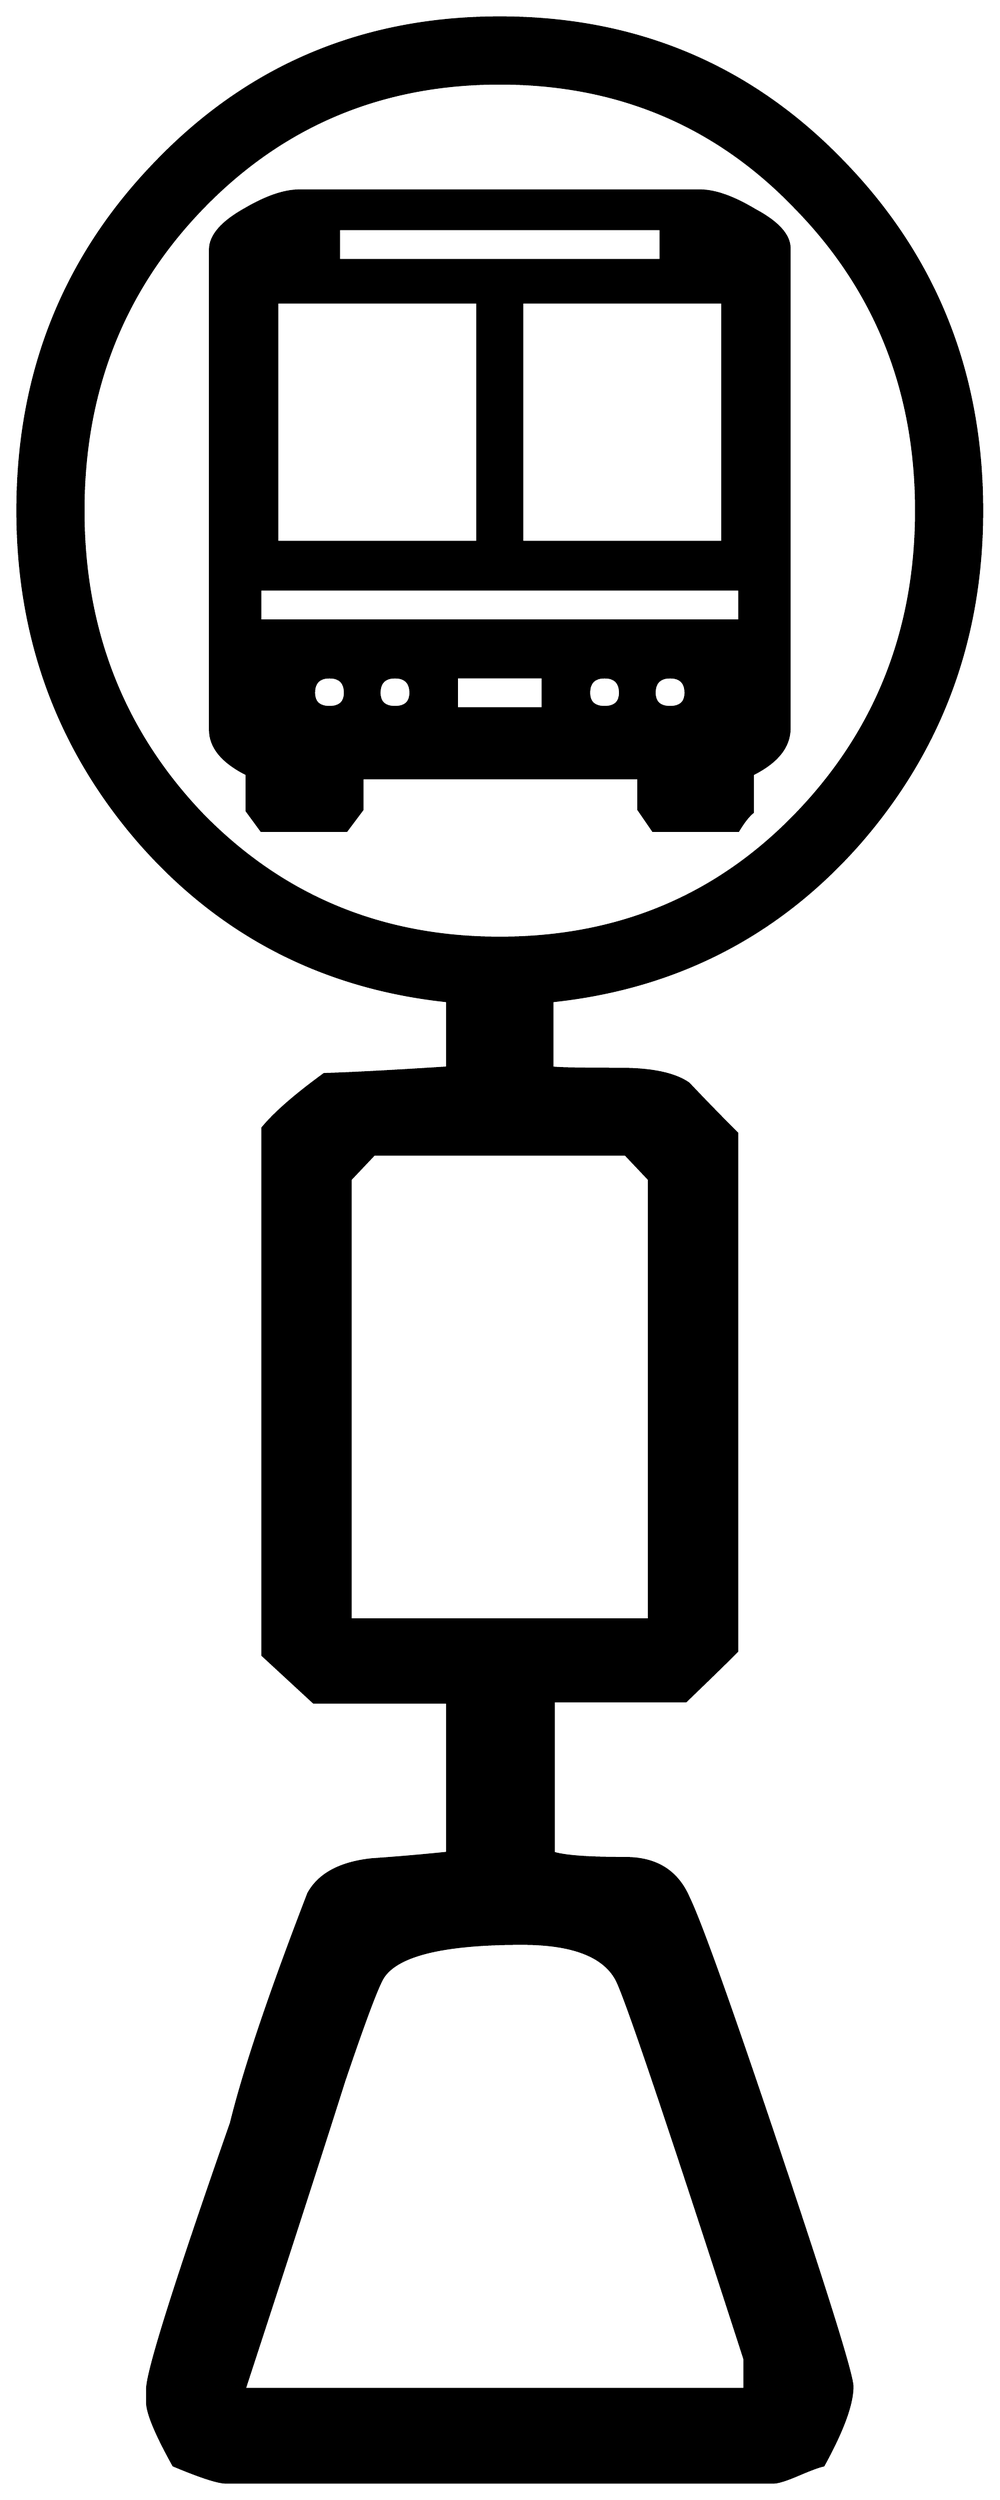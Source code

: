 


\begin{tikzpicture}[y=0.80pt, x=0.80pt, yscale=-1.0, xscale=1.0, inner sep=0pt, outer sep=0pt]
\begin{scope}[shift={(100.0,1713.0)},nonzero rule]
  \path[draw=.,fill=.,line width=1.600pt] (818.0,-1153.0) ..
    controls (818.0,-1055.667) and (787.0,-971.333) ..
    (725.0,-900.0) .. controls (663.0,-829.333) and (584.667,-789.0)
    .. (490.0,-779.0) -- (490.0,-728.0) .. controls
    (494.667,-727.333) and (512.0,-727.0) .. (542.0,-727.0) ..
    controls (566.0,-727.0) and (583.333,-723.333) .. (594.0,-716.0)
    .. controls (606.0,-703.333) and (618.333,-690.667) ..
    (631.0,-678.0) -- (631.0,-283.0) .. controls (622.333,-274.333)
    and (609.333,-261.667) .. (592.0,-245.0) -- (491.0,-245.0) --
    (491.0,-129.0) .. controls (499.667,-126.333) and (518.0,-125.0)
    .. (546.0,-125.0) .. controls (569.333,-125.0) and
    (585.333,-115.0) .. (594.0,-95.0) .. controls (603.333,-75.667)
    and (626.333,-11.333) .. (663.0,98.0) .. controls (700.333,209.333)
    and (719.0,269.333) .. (719.0,278.0) .. controls (719.0,291.333)
    and (711.667,311.333) .. (697.0,338.0) .. controls (693.667,338.667)
    and (687.333,341.0) .. (678.0,345.0) .. controls (668.667,349.0)
    and (662.333,351.0) .. (659.0,351.0) -- (241.0,351.0) ..
    controls (235.0,351.0) and (221.667,346.667) .. (201.0,338.0) ..
    controls (187.667,314.0) and (181.0,298.0) .. (181.0,290.0) --
    (181.0,280.0) .. controls (181.0,266.667) and (202.333,199.0) ..
    (245.0,77.0) .. controls (255.0,36.333) and (274.667,-22.0) ..
    (304.0,-98.0) .. controls (312.0,-112.667) and (328.0,-121.333)
    .. (352.0,-124.0) .. controls (371.333,-125.333) and
    (390.667,-127.0) .. (410.0,-129.0) -- (410.0,-244.0) --
    (308.0,-244.0) .. controls (299.333,-252.0) and (286.333,-264.0)
    .. (269.0,-280.0) -- (269.0,-682.0) .. controls
    (278.333,-693.333) and (294.0,-707.0) .. (316.0,-723.0) ..
    controls (337.333,-723.667) and (368.667,-725.333) .. (410.0,-728.0)
    -- (410.0,-779.0) .. controls (315.333,-789.0) and
    (237.0,-829.333) .. (175.0,-900.0) .. controls (113.0,-971.333)
    and (82.0,-1055.667) .. (82.0,-1153.0) .. controls
    (82.0,-1257.667) and (117.333,-1346.333) .. (188.0,-1419.0) ..
    controls (258.667,-1492.333) and (346.0,-1529.0) ..
    (450.0,-1529.0) .. controls (554.0,-1529.0) and
    (641.333,-1492.333) .. (712.0,-1419.0) .. controls
    (782.667,-1346.333) and (818.0,-1257.667) .. (818.0,-1153.0) --
    cycle(768.0,-1153.0) .. controls (768.0,-1244.333) and
    (737.333,-1321.333) .. (676.0,-1384.0) .. controls
    (615.333,-1447.333) and (540.0,-1479.0) .. (450.0,-1479.0) ..
    controls (360.0,-1479.0) and (284.333,-1447.333) ..
    (223.0,-1384.0) .. controls (162.333,-1321.333) and
    (132.0,-1244.333) .. (132.0,-1153.0) .. controls
    (132.0,-1061.667) and (162.333,-984.333) .. (223.0,-921.0) ..
    controls (284.333,-858.333) and (360.0,-827.0) .. (450.0,-827.0)
    .. controls (540.0,-827.0) and (615.333,-858.333) ..
    (676.0,-921.0) .. controls (737.333,-984.333) and
    (768.0,-1061.667) .. (768.0,-1153.0) -- cycle(564.0,-307.0) --
    (564.0,-643.0) -- (546.0,-662.0) -- (354.0,-662.0) --
    (336.0,-643.0) -- (336.0,-307.0) -- (564.0,-307.0) --
    cycle(637.0,280.0) -- (637.0,257.0) .. controls (578.333,75.667)
    and (545.667,-21.0) .. (539.0,-33.0) .. controls (529.0,-51.0)
    and (505.0,-60.0) .. (467.0,-60.0) .. controls (405.667,-60.0)
    and (370.0,-51.0) .. (360.0,-33.0) .. controls (355.333,-24.333)
    and (345.667,1.667) .. (331.0,45.0) .. controls (314.333,97.667) and
    (289.0,176.0) .. (255.0,280.0) -- (637.0,280.0) --
    cycle(671.0,-987.0) .. controls (671.0,-973.0) and
    (661.667,-961.333) .. (643.0,-952.0) -- (643.0,-923.0) ..
    controls (639.667,-920.333) and (636.0,-915.667) .. (632.0,-909.0)
    -- (567.0,-909.0) -- (556.0,-925.0) -- (556.0,-949.0) --
    (345.0,-949.0) -- (345.0,-925.0) -- (333.0,-909.0) --
    (268.0,-909.0) -- (257.0,-924.0) -- (257.0,-952.0) ..
    controls (238.333,-961.333) and (229.0,-972.667) .. (229.0,-986.0)
    -- (229.0,-1352.0) .. controls (229.0,-1362.667) and
    (238.0,-1373.0) .. (256.0,-1383.0) .. controls
    (272.0,-1392.333) and (285.667,-1397.0) .. (297.0,-1397.0) --
    (603.0,-1397.0) .. controls (614.333,-1397.0) and
    (628.333,-1392.0) .. (645.0,-1382.0) .. controls
    (662.333,-1372.667) and (671.0,-1363.0) .. (671.0,-1353.0) --
    (671.0,-987.0) -- cycle(573.0,-1344.0) -- (573.0,-1368.0) --
    (327.0,-1368.0) -- (327.0,-1344.0) -- (573.0,-1344.0) --
    cycle(620.0,-1129.0) -- (620.0,-1312.0) -- (467.0,-1312.0)
    -- (467.0,-1129.0) -- (620.0,-1129.0) --
    cycle(592.0,-1014.0) .. controls (592.0,-1022.0) and
    (588.0,-1026.0) .. (580.0,-1026.0) .. controls
    (572.0,-1026.0) and (568.0,-1022.0) .. (568.0,-1014.0) ..
    controls (568.0,-1006.667) and (572.0,-1003.0) ..
    (580.0,-1003.0) .. controls (588.0,-1003.0) and
    (592.0,-1006.667) .. (592.0,-1014.0) -- cycle(433.0,-1129.0)
    -- (433.0,-1312.0) -- (280.0,-1312.0) -- (280.0,-1129.0) --
    (433.0,-1129.0) -- cycle(542.0,-1014.0) .. controls
    (542.0,-1022.0) and (538.0,-1026.0) .. (530.0,-1026.0) ..
    controls (522.0,-1026.0) and (518.0,-1022.0) ..
    (518.0,-1014.0) .. controls (518.0,-1006.667) and
    (522.0,-1003.0) .. (530.0,-1003.0) .. controls
    (538.0,-1003.0) and (542.0,-1006.667) .. (542.0,-1014.0) --
    cycle(633.0,-1069.0) -- (633.0,-1093.0) -- (267.0,-1093.0)
    -- (267.0,-1069.0) -- (633.0,-1069.0) --
    cycle(483.0,-1002.0) -- (483.0,-1026.0) -- (417.0,-1026.0)
    -- (417.0,-1002.0) -- (483.0,-1002.0) --
    cycle(382.0,-1014.0) .. controls (382.0,-1022.0) and
    (378.0,-1026.0) .. (370.0,-1026.0) .. controls
    (362.0,-1026.0) and (358.0,-1022.0) .. (358.0,-1014.0) ..
    controls (358.0,-1006.667) and (362.0,-1003.0) ..
    (370.0,-1003.0) .. controls (378.0,-1003.0) and
    (382.0,-1006.667) .. (382.0,-1014.0) -- cycle(332.0,-1014.0)
    .. controls (332.0,-1022.0) and (328.0,-1026.0) ..
    (320.0,-1026.0) .. controls (312.0,-1026.0) and
    (308.0,-1022.0) .. (308.0,-1014.0) .. controls
    (308.0,-1006.667) and (312.0,-1003.0) .. (320.0,-1003.0) ..
    controls (328.0,-1003.0) and (332.0,-1006.667) ..
    (332.0,-1014.0) -- cycle;
\end{scope}

\end{tikzpicture}

